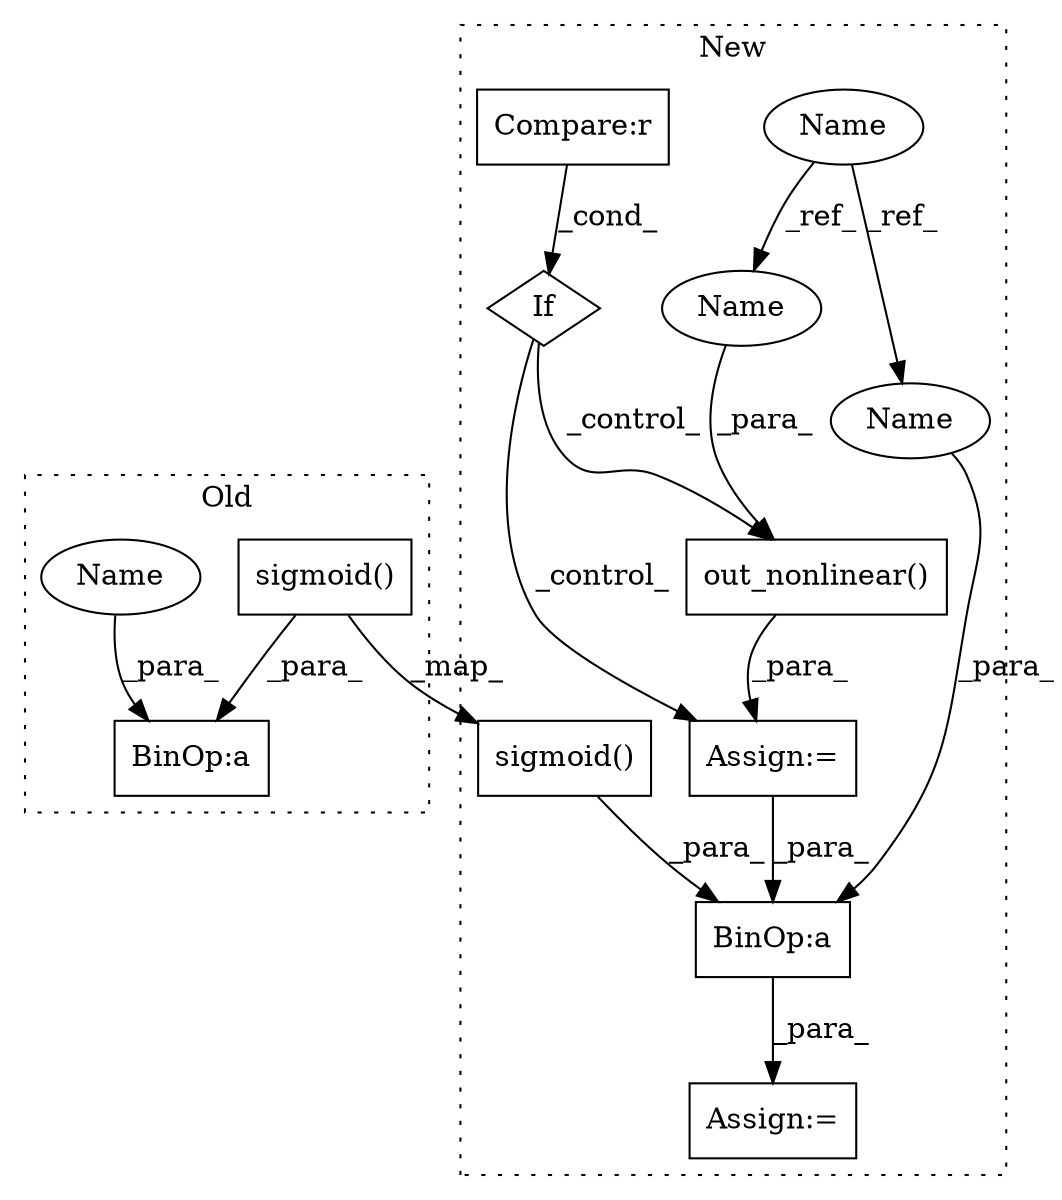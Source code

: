 digraph G {
subgraph cluster0 {
1 [label="sigmoid()" a="75" s="937,960" l="14,1" shape="box"];
5 [label="BinOp:a" a="82" s="934" l="3" shape="box"];
13 [label="Name" a="87" s="933" l="1" shape="ellipse"];
label = "Old";
style="dotted";
}
subgraph cluster1 {
2 [label="sigmoid()" a="75" s="1341,1361" l="14,1" shape="box"];
3 [label="Assign:=" a="68" s="1377" l="3" shape="box"];
4 [label="BinOp:a" a="82" s="1388" l="3" shape="box"];
6 [label="out_nonlinear()" a="75" s="1286,1313" l="19,1" shape="box"];
7 [label="If" a="96" s="1228,1261" l="3,14" shape="diamond"];
8 [label="Name" a="87" s="1154" l="8" shape="ellipse"];
9 [label="Compare:r" a="40" s="1231" l="30" shape="box"];
10 [label="Assign:=" a="68" s="1283" l="3" shape="box"];
11 [label="Name" a="87" s="1380" l="8" shape="ellipse"];
12 [label="Name" a="87" s="1305" l="8" shape="ellipse"];
label = "New";
style="dotted";
}
1 -> 2 [label="_map_"];
1 -> 5 [label="_para_"];
2 -> 4 [label="_para_"];
4 -> 3 [label="_para_"];
6 -> 10 [label="_para_"];
7 -> 6 [label="_control_"];
7 -> 10 [label="_control_"];
8 -> 12 [label="_ref_"];
8 -> 11 [label="_ref_"];
9 -> 7 [label="_cond_"];
10 -> 4 [label="_para_"];
11 -> 4 [label="_para_"];
12 -> 6 [label="_para_"];
13 -> 5 [label="_para_"];
}
